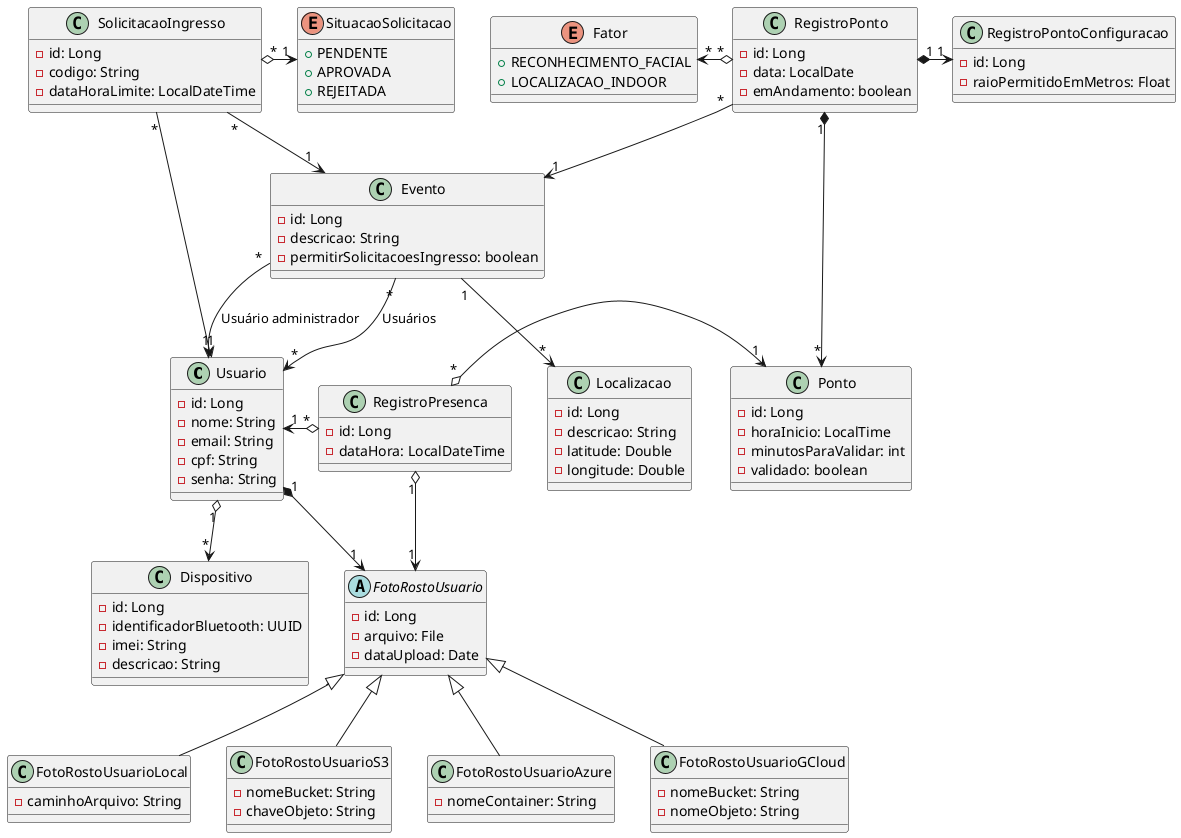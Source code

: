 @startuml
class Usuario {
    - id: Long
    - nome: String
    - email: String
    - cpf: String
    - senha: String
}

class Dispositivo {
    - id: Long
    - identificadorBluetooth: UUID
    - imei: String
    - descricao: String
}

abstract class FotoRostoUsuario {
    - id: Long
    - arquivo: File
    - dataUpload: Date
}

class FotoRostoUsuarioLocal {
    - caminhoArquivo: String
}

class FotoRostoUsuarioS3 {
    - nomeBucket: String
    - chaveObjeto: String
}

class FotoRostoUsuarioAzure {
    - nomeContainer: String
}

class FotoRostoUsuarioGCloud {
    - nomeBucket: String
    - nomeObjeto: String
}

class Evento {
    - id: Long
    - descricao: String
    - permitirSolicitacoesIngresso: boolean
}

class SolicitacaoIngresso {
    - id: Long
    - codigo: String
    - dataHoraLimite: LocalDateTime
}

enum SituacaoSolicitacao {
    + PENDENTE
    + APROVADA
    + REJEITADA
}

class Localizacao {
    - id: Long
    - descricao: String
    - latitude: Double
    - longitude: Double
}

class RegistroPonto {
    - id: Long
    - data: LocalDate
    - emAndamento: boolean
}

class Ponto {
    - id: Long
    - horaInicio: LocalTime
    - minutosParaValidar: int
    - validado: boolean
}

class RegistroPresenca {
    - id: Long
    - dataHora: LocalDateTime
}

class RegistroPontoConfiguracao {
    - id: Long
    - raioPermitidoEmMetros: Float
}

enum Fator {
    + RECONHECIMENTO_FACIAL
    + LOCALIZACAO_INDOOR
}

RegistroPonto "*" --> "1" Evento
RegistroPonto "1" *-> "1" RegistroPontoConfiguracao
RegistroPonto "1" *-> "*" Ponto
RegistroPonto "*" o-left-> "*" Fator

Evento "*" --> "*" Usuario : Usuários
Evento "*" --> "1" Usuario : Usuário administrador
Evento "1" --> "*" Localizacao

SolicitacaoIngresso "*" --> "1" Evento
SolicitacaoIngresso "*" --> "1" Usuario
SolicitacaoIngresso "*" o-> "1" SituacaoSolicitacao

RegistroPresenca "*" o-left-> "1" Usuario
RegistroPresenca "*" o-> "1" Ponto
RegistroPresenca "1" o-> "1" FotoRostoUsuario

Usuario "1" o-down-> "*" Dispositivo
Usuario "1" *-down-> "1" FotoRostoUsuario

FotoRostoUsuario <|-- FotoRostoUsuarioLocal
FotoRostoUsuario <|-- FotoRostoUsuarioS3
FotoRostoUsuario <|-- FotoRostoUsuarioAzure
FotoRostoUsuario <|-- FotoRostoUsuarioGCloud

@enduml
